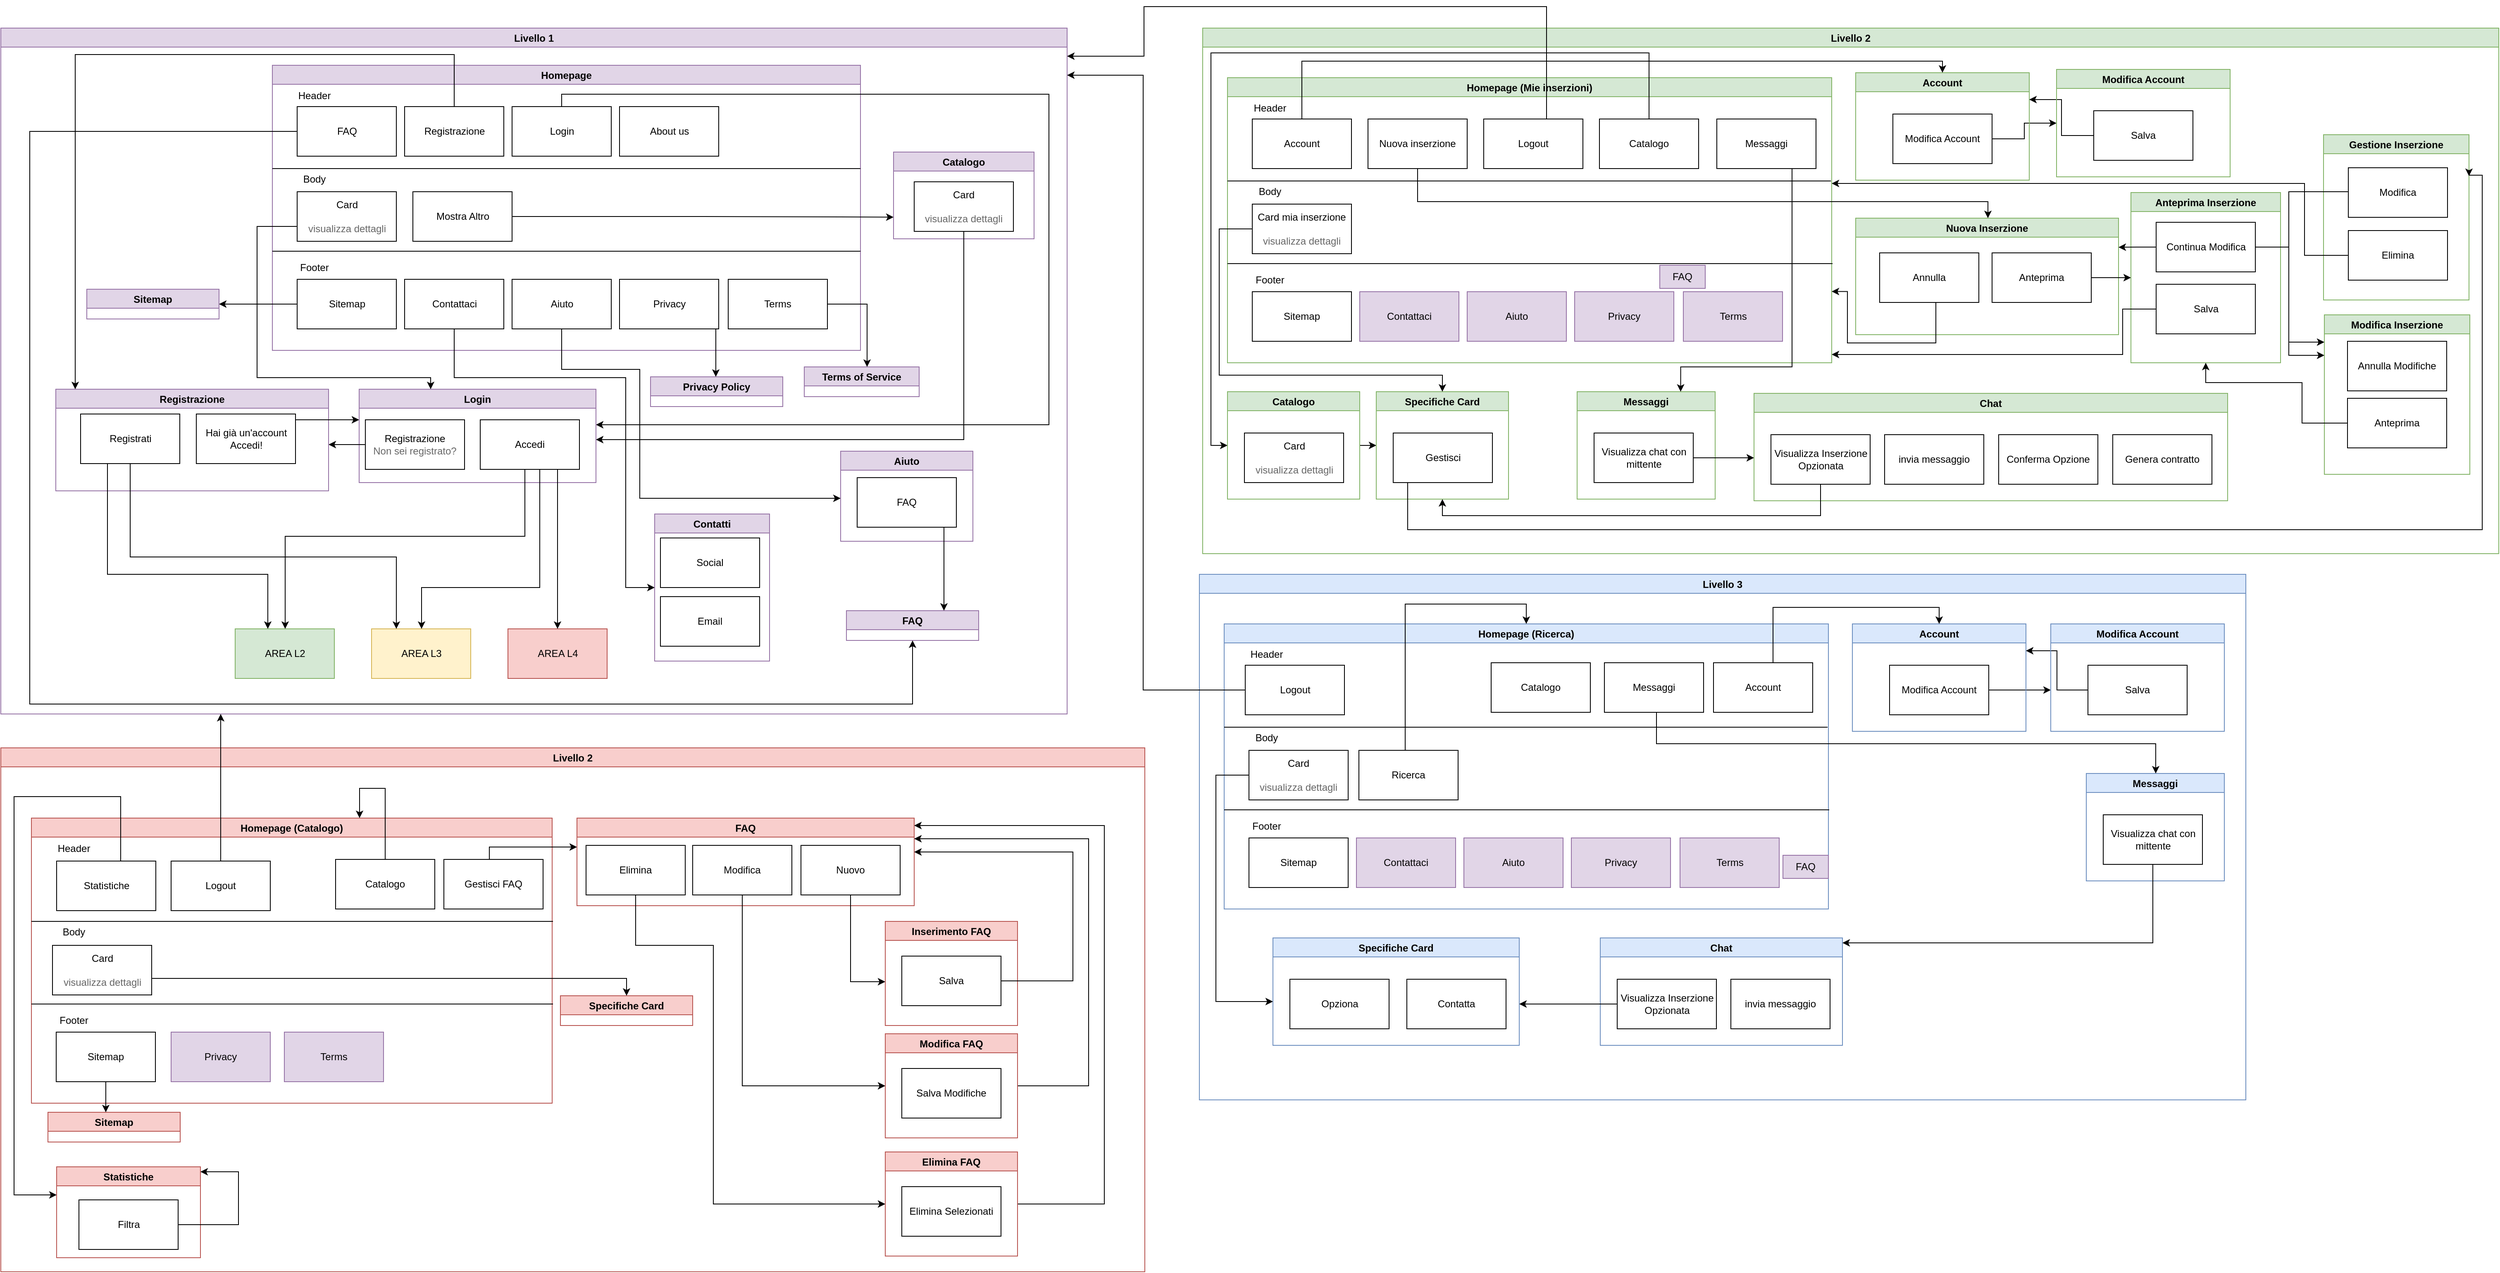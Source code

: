 <mxfile version="16.5.1" type="device"><diagram id="QTt0ppWMKn_EhCm01bqT" name="public"><mxGraphModel dx="4776" dy="5451" grid="0" gridSize="10" guides="1" tooltips="1" connect="1" arrows="1" fold="1" page="1" pageScale="1" pageWidth="3300" pageHeight="4681" math="0" shadow="0"><root><mxCell id="0"/><mxCell id="1" parent="0"/><mxCell id="U02Xz1Abs9eOyR18KZrV-20" value="Livello 1" style="swimlane;fillColor=#e1d5e7;strokeColor=#9673a6;" parent="1" vertex="1"><mxGeometry x="-3250" y="-4640" width="1290" height="830" as="geometry"/></mxCell><mxCell id="ozflXQwI37QqKo7M7i5Z-2" value="Homepage" style="swimlane;fillColor=#e1d5e7;strokeColor=#9673a6;" parent="U02Xz1Abs9eOyR18KZrV-20" vertex="1"><mxGeometry x="328.5" y="45" width="711.5" height="345" as="geometry"><mxRectangle x="550" y="630" width="130" height="23" as="alternateBounds"/></mxGeometry></mxCell><mxCell id="ozflXQwI37QqKo7M7i5Z-1" value="FAQ" style="rounded=0;whiteSpace=wrap;html=1;" parent="ozflXQwI37QqKo7M7i5Z-2" vertex="1"><mxGeometry x="30" y="50" width="120" height="60" as="geometry"/></mxCell><mxCell id="ozflXQwI37QqKo7M7i5Z-3" value="Registrazione" style="rounded=0;whiteSpace=wrap;html=1;" parent="ozflXQwI37QqKo7M7i5Z-2" vertex="1"><mxGeometry x="160" y="50" width="120" height="60" as="geometry"/></mxCell><mxCell id="ozflXQwI37QqKo7M7i5Z-4" value="Login" style="rounded=0;whiteSpace=wrap;html=1;" parent="ozflXQwI37QqKo7M7i5Z-2" vertex="1"><mxGeometry x="290" y="50" width="120" height="60" as="geometry"/></mxCell><mxCell id="ozflXQwI37QqKo7M7i5Z-5" value="About us" style="rounded=0;whiteSpace=wrap;html=1;" parent="ozflXQwI37QqKo7M7i5Z-2" vertex="1"><mxGeometry x="420" y="50" width="120" height="60" as="geometry"/></mxCell><mxCell id="ozflXQwI37QqKo7M7i5Z-6" value="Card&lt;br&gt;&lt;br&gt;&lt;font color=&quot;#666666&quot;&gt;visualizza dettagli&lt;/font&gt;" style="rounded=0;whiteSpace=wrap;html=1;" parent="ozflXQwI37QqKo7M7i5Z-2" vertex="1"><mxGeometry x="30" y="153" width="120" height="60" as="geometry"/></mxCell><mxCell id="ozflXQwI37QqKo7M7i5Z-8" value="" style="endArrow=none;html=1;rounded=0;fontColor=#666666;" parent="ozflXQwI37QqKo7M7i5Z-2" edge="1"><mxGeometry width="50" height="50" relative="1" as="geometry"><mxPoint y="125" as="sourcePoint"/><mxPoint x="711.5" y="125" as="targetPoint"/></mxGeometry></mxCell><mxCell id="U02Xz1Abs9eOyR18KZrV-47" value="Header" style="text;html=1;align=center;verticalAlign=middle;resizable=0;points=[];autosize=1;strokeColor=none;fillColor=none;" parent="ozflXQwI37QqKo7M7i5Z-2" vertex="1"><mxGeometry x="20.5" y="27" width="60" height="20" as="geometry"/></mxCell><mxCell id="U02Xz1Abs9eOyR18KZrV-48" value="Body" style="text;html=1;align=center;verticalAlign=middle;resizable=0;points=[];autosize=1;strokeColor=none;fillColor=none;" parent="ozflXQwI37QqKo7M7i5Z-2" vertex="1"><mxGeometry x="30.5" y="128" width="40" height="20" as="geometry"/></mxCell><mxCell id="U02Xz1Abs9eOyR18KZrV-49" value="" style="endArrow=none;html=1;rounded=0;fontColor=#666666;" parent="ozflXQwI37QqKo7M7i5Z-2" edge="1"><mxGeometry width="50" height="50" relative="1" as="geometry"><mxPoint y="225" as="sourcePoint"/><mxPoint x="711.5" y="225" as="targetPoint"/></mxGeometry></mxCell><mxCell id="U02Xz1Abs9eOyR18KZrV-50" value="Footer" style="text;html=1;align=center;verticalAlign=middle;resizable=0;points=[];autosize=1;strokeColor=none;fillColor=none;" parent="ozflXQwI37QqKo7M7i5Z-2" vertex="1"><mxGeometry x="25.5" y="235" width="50" height="20" as="geometry"/></mxCell><mxCell id="U02Xz1Abs9eOyR18KZrV-51" value="Sitemap" style="rounded=0;whiteSpace=wrap;html=1;" parent="ozflXQwI37QqKo7M7i5Z-2" vertex="1"><mxGeometry x="30" y="259" width="120" height="60" as="geometry"/></mxCell><mxCell id="U02Xz1Abs9eOyR18KZrV-52" value="Contattaci" style="rounded=0;whiteSpace=wrap;html=1;" parent="ozflXQwI37QqKo7M7i5Z-2" vertex="1"><mxGeometry x="160" y="259" width="120" height="60" as="geometry"/></mxCell><mxCell id="U02Xz1Abs9eOyR18KZrV-55" value="Aiuto" style="rounded=0;whiteSpace=wrap;html=1;" parent="ozflXQwI37QqKo7M7i5Z-2" vertex="1"><mxGeometry x="290" y="259" width="120" height="60" as="geometry"/></mxCell><mxCell id="U02Xz1Abs9eOyR18KZrV-67" value="Mostra Altro" style="rounded=0;whiteSpace=wrap;html=1;" parent="ozflXQwI37QqKo7M7i5Z-2" vertex="1"><mxGeometry x="170" y="153" width="120" height="60" as="geometry"/></mxCell><mxCell id="U02Xz1Abs9eOyR18KZrV-109" value="Privacy" style="rounded=0;whiteSpace=wrap;html=1;" parent="ozflXQwI37QqKo7M7i5Z-2" vertex="1"><mxGeometry x="420" y="259" width="120" height="60" as="geometry"/></mxCell><mxCell id="U02Xz1Abs9eOyR18KZrV-110" value="Terms" style="rounded=0;whiteSpace=wrap;html=1;" parent="ozflXQwI37QqKo7M7i5Z-2" vertex="1"><mxGeometry x="551.5" y="259" width="120" height="60" as="geometry"/></mxCell><mxCell id="ozflXQwI37QqKo7M7i5Z-9" style="edgeStyle=orthogonalEdgeStyle;rounded=0;orthogonalLoop=1;jettySize=auto;html=1;fontColor=#666666;" parent="U02Xz1Abs9eOyR18KZrV-20" source="ozflXQwI37QqKo7M7i5Z-4" target="ozflXQwI37QqKo7M7i5Z-18" edge="1"><mxGeometry relative="1" as="geometry"><mxPoint x="648.5" y="595" as="targetPoint"/><Array as="points"><mxPoint x="679" y="80"/><mxPoint x="1268" y="80"/><mxPoint x="1268" y="480"/></Array></mxGeometry></mxCell><mxCell id="ozflXQwI37QqKo7M7i5Z-18" value="Login" style="swimlane;fillColor=#e1d5e7;strokeColor=#9673a6;" parent="U02Xz1Abs9eOyR18KZrV-20" vertex="1"><mxGeometry x="433.5" y="437" width="286.5" height="113" as="geometry"/></mxCell><mxCell id="ozflXQwI37QqKo7M7i5Z-20" value="&lt;font color=&quot;#000000&quot;&gt;Accedi&lt;/font&gt;" style="rounded=0;whiteSpace=wrap;html=1;fontColor=#666666;" parent="ozflXQwI37QqKo7M7i5Z-18" vertex="1"><mxGeometry x="146.5" y="37" width="120" height="60" as="geometry"/></mxCell><mxCell id="ozflXQwI37QqKo7M7i5Z-22" value="&lt;font color=&quot;#000000&quot;&gt;Registrazione&lt;/font&gt;&lt;br&gt;Non sei registrato?" style="rounded=0;whiteSpace=wrap;html=1;fontColor=#666666;" parent="ozflXQwI37QqKo7M7i5Z-18" vertex="1"><mxGeometry x="7.5" y="37" width="120" height="60" as="geometry"/></mxCell><mxCell id="ozflXQwI37QqKo7M7i5Z-19" style="edgeStyle=orthogonalEdgeStyle;rounded=0;orthogonalLoop=1;jettySize=auto;html=1;fontColor=#666666;endArrow=classic;endFill=1;" parent="U02Xz1Abs9eOyR18KZrV-20" source="ozflXQwI37QqKo7M7i5Z-6" target="ozflXQwI37QqKo7M7i5Z-18" edge="1"><mxGeometry relative="1" as="geometry"><mxPoint x="678.5" y="335" as="targetPoint"/><Array as="points"><mxPoint x="310" y="240"/><mxPoint x="310" y="423"/><mxPoint x="520" y="423"/></Array></mxGeometry></mxCell><mxCell id="ozflXQwI37QqKo7M7i5Z-23" style="edgeStyle=orthogonalEdgeStyle;rounded=0;orthogonalLoop=1;jettySize=auto;html=1;fontColor=#666666;endArrow=classic;endFill=1;" parent="U02Xz1Abs9eOyR18KZrV-20" source="ozflXQwI37QqKo7M7i5Z-22" target="ozflXQwI37QqKo7M7i5Z-24" edge="1"><mxGeometry relative="1" as="geometry"><mxPoint x="1009.879" y="475" as="targetPoint"/><Array as="points"><mxPoint x="447" y="511"/><mxPoint x="447" y="511"/></Array></mxGeometry></mxCell><mxCell id="ozflXQwI37QqKo7M7i5Z-24" value="Registrazione" style="swimlane;fillColor=#e1d5e7;strokeColor=#9673a6;" parent="U02Xz1Abs9eOyR18KZrV-20" vertex="1"><mxGeometry x="66.5" y="437" width="330" height="123" as="geometry"/></mxCell><mxCell id="ozflXQwI37QqKo7M7i5Z-25" value="&lt;font color=&quot;#000000&quot;&gt;Registrati&lt;/font&gt;" style="rounded=0;whiteSpace=wrap;html=1;fontColor=#666666;" parent="ozflXQwI37QqKo7M7i5Z-24" vertex="1"><mxGeometry x="30" y="30" width="120" height="60" as="geometry"/></mxCell><mxCell id="ozflXQwI37QqKo7M7i5Z-26" value="&lt;font color=&quot;#000000&quot;&gt;Hai già un'account&lt;br&gt;Accedi!&lt;br&gt;&lt;/font&gt;" style="rounded=0;whiteSpace=wrap;html=1;fontColor=#666666;" parent="ozflXQwI37QqKo7M7i5Z-24" vertex="1"><mxGeometry x="170" y="30" width="120" height="60" as="geometry"/></mxCell><mxCell id="ozflXQwI37QqKo7M7i5Z-27" style="edgeStyle=orthogonalEdgeStyle;rounded=0;orthogonalLoop=1;jettySize=auto;html=1;fontColor=#666666;endArrow=classic;endFill=1;" parent="U02Xz1Abs9eOyR18KZrV-20" source="ozflXQwI37QqKo7M7i5Z-26" target="ozflXQwI37QqKo7M7i5Z-18" edge="1"><mxGeometry relative="1" as="geometry"><Array as="points"><mxPoint x="408" y="474"/><mxPoint x="408" y="474"/></Array></mxGeometry></mxCell><mxCell id="U02Xz1Abs9eOyR18KZrV-10" value="AREA L2" style="rounded=0;whiteSpace=wrap;html=1;fillColor=#d5e8d4;strokeColor=#82b366;" parent="U02Xz1Abs9eOyR18KZrV-20" vertex="1"><mxGeometry x="283.5" y="727" width="120" height="60" as="geometry"/></mxCell><mxCell id="U02Xz1Abs9eOyR18KZrV-11" value="&lt;span&gt;AREA L3&lt;/span&gt;" style="rounded=0;whiteSpace=wrap;html=1;fillColor=#fff2cc;strokeColor=#d6b656;" parent="U02Xz1Abs9eOyR18KZrV-20" vertex="1"><mxGeometry x="448.5" y="727" width="120" height="60" as="geometry"/></mxCell><mxCell id="U02Xz1Abs9eOyR18KZrV-13" value="&lt;span&gt;AREA L4&lt;/span&gt;" style="rounded=0;whiteSpace=wrap;html=1;fillColor=#f8cecc;strokeColor=#b85450;" parent="U02Xz1Abs9eOyR18KZrV-20" vertex="1"><mxGeometry x="613.5" y="727" width="120" height="60" as="geometry"/></mxCell><mxCell id="U02Xz1Abs9eOyR18KZrV-14" style="edgeStyle=orthogonalEdgeStyle;rounded=0;orthogonalLoop=1;jettySize=auto;html=1;" parent="U02Xz1Abs9eOyR18KZrV-20" source="ozflXQwI37QqKo7M7i5Z-25" target="U02Xz1Abs9eOyR18KZrV-10" edge="1"><mxGeometry relative="1" as="geometry"><Array as="points"><mxPoint x="129" y="661"/><mxPoint x="323" y="661"/></Array></mxGeometry></mxCell><mxCell id="U02Xz1Abs9eOyR18KZrV-15" style="edgeStyle=orthogonalEdgeStyle;rounded=0;orthogonalLoop=1;jettySize=auto;html=1;entryX=0.25;entryY=0;entryDx=0;entryDy=0;" parent="U02Xz1Abs9eOyR18KZrV-20" source="ozflXQwI37QqKo7M7i5Z-25" target="U02Xz1Abs9eOyR18KZrV-11" edge="1"><mxGeometry relative="1" as="geometry"><Array as="points"><mxPoint x="157" y="640"/><mxPoint x="479" y="640"/></Array></mxGeometry></mxCell><mxCell id="U02Xz1Abs9eOyR18KZrV-17" style="edgeStyle=orthogonalEdgeStyle;rounded=0;orthogonalLoop=1;jettySize=auto;html=1;" parent="U02Xz1Abs9eOyR18KZrV-20" source="ozflXQwI37QqKo7M7i5Z-20" target="U02Xz1Abs9eOyR18KZrV-11" edge="1"><mxGeometry relative="1" as="geometry"><Array as="points"><mxPoint x="652" y="677"/><mxPoint x="509" y="677"/></Array></mxGeometry></mxCell><mxCell id="U02Xz1Abs9eOyR18KZrV-18" style="edgeStyle=orthogonalEdgeStyle;rounded=0;orthogonalLoop=1;jettySize=auto;html=1;" parent="U02Xz1Abs9eOyR18KZrV-20" source="ozflXQwI37QqKo7M7i5Z-20" target="U02Xz1Abs9eOyR18KZrV-10" edge="1"><mxGeometry relative="1" as="geometry"><Array as="points"><mxPoint x="634" y="615"/><mxPoint x="344" y="615"/></Array></mxGeometry></mxCell><mxCell id="U02Xz1Abs9eOyR18KZrV-19" style="edgeStyle=orthogonalEdgeStyle;rounded=0;orthogonalLoop=1;jettySize=auto;html=1;entryX=0.5;entryY=0;entryDx=0;entryDy=0;" parent="U02Xz1Abs9eOyR18KZrV-20" source="ozflXQwI37QqKo7M7i5Z-20" target="U02Xz1Abs9eOyR18KZrV-13" edge="1"><mxGeometry relative="1" as="geometry"><Array as="points"><mxPoint x="674" y="615"/></Array></mxGeometry></mxCell><mxCell id="U02Xz1Abs9eOyR18KZrV-68" value="Catalogo" style="swimlane;fillColor=#e1d5e7;strokeColor=#9673a6;" parent="U02Xz1Abs9eOyR18KZrV-20" vertex="1"><mxGeometry x="1080" y="150" width="170" height="105" as="geometry"/></mxCell><mxCell id="U02Xz1Abs9eOyR18KZrV-74" value="Card&lt;br&gt;&lt;br&gt;&lt;font color=&quot;#666666&quot;&gt;visualizza dettagli&lt;/font&gt;" style="rounded=0;whiteSpace=wrap;html=1;" parent="U02Xz1Abs9eOyR18KZrV-68" vertex="1"><mxGeometry x="25" y="36" width="120" height="60" as="geometry"/></mxCell><mxCell id="U02Xz1Abs9eOyR18KZrV-73" style="edgeStyle=orthogonalEdgeStyle;rounded=0;orthogonalLoop=1;jettySize=auto;html=1;entryX=0;entryY=0.75;entryDx=0;entryDy=0;" parent="U02Xz1Abs9eOyR18KZrV-20" source="U02Xz1Abs9eOyR18KZrV-67" target="U02Xz1Abs9eOyR18KZrV-68" edge="1"><mxGeometry relative="1" as="geometry"/></mxCell><mxCell id="U02Xz1Abs9eOyR18KZrV-75" style="edgeStyle=orthogonalEdgeStyle;rounded=0;orthogonalLoop=1;jettySize=auto;html=1;" parent="U02Xz1Abs9eOyR18KZrV-20" source="U02Xz1Abs9eOyR18KZrV-74" target="ozflXQwI37QqKo7M7i5Z-18" edge="1"><mxGeometry relative="1" as="geometry"><Array as="points"><mxPoint x="1165" y="498"/></Array></mxGeometry></mxCell><mxCell id="zLsGOjBShb4O6XJFwgvp-148" value="Privacy Policy" style="swimlane;fillColor=#e1d5e7;strokeColor=#9673a6;" parent="U02Xz1Abs9eOyR18KZrV-20" vertex="1"><mxGeometry x="786" y="422" width="160" height="36" as="geometry"><mxRectangle x="550" y="630" width="130" height="23" as="alternateBounds"/></mxGeometry></mxCell><mxCell id="zLsGOjBShb4O6XJFwgvp-150" value="Terms of Service" style="swimlane;fillColor=#e1d5e7;strokeColor=#9673a6;" parent="U02Xz1Abs9eOyR18KZrV-20" vertex="1"><mxGeometry x="972" y="410" width="139" height="36" as="geometry"><mxRectangle x="550" y="630" width="130" height="23" as="alternateBounds"/></mxGeometry></mxCell><mxCell id="zLsGOjBShb4O6XJFwgvp-151" style="edgeStyle=orthogonalEdgeStyle;rounded=0;orthogonalLoop=1;jettySize=auto;html=1;" parent="U02Xz1Abs9eOyR18KZrV-20" source="U02Xz1Abs9eOyR18KZrV-109" target="zLsGOjBShb4O6XJFwgvp-148" edge="1"><mxGeometry relative="1" as="geometry"><Array as="points"><mxPoint x="865" y="373"/><mxPoint x="865" y="373"/></Array></mxGeometry></mxCell><mxCell id="zLsGOjBShb4O6XJFwgvp-152" style="edgeStyle=orthogonalEdgeStyle;rounded=0;orthogonalLoop=1;jettySize=auto;html=1;" parent="U02Xz1Abs9eOyR18KZrV-20" source="U02Xz1Abs9eOyR18KZrV-110" target="zLsGOjBShb4O6XJFwgvp-150" edge="1"><mxGeometry relative="1" as="geometry"><Array as="points"><mxPoint x="1048" y="334"/></Array></mxGeometry></mxCell><mxCell id="zLsGOjBShb4O6XJFwgvp-153" value="Aiuto" style="swimlane;fillColor=#e1d5e7;strokeColor=#9673a6;" parent="U02Xz1Abs9eOyR18KZrV-20" vertex="1"><mxGeometry x="1016" y="512" width="160" height="109" as="geometry"><mxRectangle x="550" y="630" width="130" height="23" as="alternateBounds"/></mxGeometry></mxCell><mxCell id="zLsGOjBShb4O6XJFwgvp-154" value="FAQ" style="rounded=0;whiteSpace=wrap;html=1;" parent="zLsGOjBShb4O6XJFwgvp-153" vertex="1"><mxGeometry x="20" y="32" width="120" height="60" as="geometry"/></mxCell><mxCell id="zLsGOjBShb4O6XJFwgvp-155" style="edgeStyle=orthogonalEdgeStyle;rounded=0;orthogonalLoop=1;jettySize=auto;html=1;" parent="U02Xz1Abs9eOyR18KZrV-20" source="U02Xz1Abs9eOyR18KZrV-55" target="zLsGOjBShb4O6XJFwgvp-153" edge="1"><mxGeometry relative="1" as="geometry"><Array as="points"><mxPoint x="679" y="413"/><mxPoint x="773" y="413"/><mxPoint x="773" y="569"/></Array></mxGeometry></mxCell><mxCell id="zLsGOjBShb4O6XJFwgvp-156" value="FAQ" style="swimlane;fillColor=#e1d5e7;strokeColor=#9673a6;" parent="U02Xz1Abs9eOyR18KZrV-20" vertex="1"><mxGeometry x="1023" y="705" width="160" height="36" as="geometry"><mxRectangle x="550" y="630" width="130" height="23" as="alternateBounds"/></mxGeometry></mxCell><mxCell id="zLsGOjBShb4O6XJFwgvp-157" style="edgeStyle=orthogonalEdgeStyle;rounded=0;orthogonalLoop=1;jettySize=auto;html=1;" parent="U02Xz1Abs9eOyR18KZrV-20" source="zLsGOjBShb4O6XJFwgvp-154" target="zLsGOjBShb4O6XJFwgvp-156" edge="1"><mxGeometry relative="1" as="geometry"><Array as="points"><mxPoint x="1141" y="636"/><mxPoint x="1141" y="636"/></Array></mxGeometry></mxCell><mxCell id="zLsGOjBShb4O6XJFwgvp-158" style="edgeStyle=orthogonalEdgeStyle;rounded=0;orthogonalLoop=1;jettySize=auto;html=1;" parent="U02Xz1Abs9eOyR18KZrV-20" source="ozflXQwI37QqKo7M7i5Z-1" target="zLsGOjBShb4O6XJFwgvp-156" edge="1"><mxGeometry relative="1" as="geometry"><Array as="points"><mxPoint x="35" y="125"/><mxPoint x="35" y="818"/><mxPoint x="1103" y="818"/></Array></mxGeometry></mxCell><mxCell id="zLsGOjBShb4O6XJFwgvp-159" value="Contatti" style="swimlane;fillColor=#e1d5e7;strokeColor=#9673a6;startSize=23;" parent="U02Xz1Abs9eOyR18KZrV-20" vertex="1"><mxGeometry x="791" y="588" width="139" height="178" as="geometry"><mxRectangle x="550" y="630" width="130" height="23" as="alternateBounds"/></mxGeometry></mxCell><mxCell id="zLsGOjBShb4O6XJFwgvp-161" value="Social" style="rounded=0;whiteSpace=wrap;html=1;" parent="zLsGOjBShb4O6XJFwgvp-159" vertex="1"><mxGeometry x="7" y="29" width="120" height="60" as="geometry"/></mxCell><mxCell id="zLsGOjBShb4O6XJFwgvp-162" value="Email" style="rounded=0;whiteSpace=wrap;html=1;" parent="zLsGOjBShb4O6XJFwgvp-159" vertex="1"><mxGeometry x="7" y="100" width="120" height="60" as="geometry"/></mxCell><mxCell id="zLsGOjBShb4O6XJFwgvp-160" style="edgeStyle=orthogonalEdgeStyle;rounded=0;orthogonalLoop=1;jettySize=auto;html=1;" parent="U02Xz1Abs9eOyR18KZrV-20" source="U02Xz1Abs9eOyR18KZrV-52" target="zLsGOjBShb4O6XJFwgvp-159" edge="1"><mxGeometry relative="1" as="geometry"><Array as="points"><mxPoint x="549" y="423"/><mxPoint x="756" y="423"/></Array></mxGeometry></mxCell><mxCell id="zLsGOjBShb4O6XJFwgvp-163" value="Sitemap" style="swimlane;fillColor=#e1d5e7;strokeColor=#9673a6;" parent="U02Xz1Abs9eOyR18KZrV-20" vertex="1"><mxGeometry x="104" y="316" width="160" height="36" as="geometry"><mxRectangle x="550" y="630" width="130" height="23" as="alternateBounds"/></mxGeometry></mxCell><mxCell id="zLsGOjBShb4O6XJFwgvp-164" style="edgeStyle=orthogonalEdgeStyle;rounded=0;orthogonalLoop=1;jettySize=auto;html=1;" parent="U02Xz1Abs9eOyR18KZrV-20" source="U02Xz1Abs9eOyR18KZrV-51" target="zLsGOjBShb4O6XJFwgvp-163" edge="1"><mxGeometry relative="1" as="geometry"/></mxCell><mxCell id="zLsGOjBShb4O6XJFwgvp-165" style="edgeStyle=orthogonalEdgeStyle;rounded=0;orthogonalLoop=1;jettySize=auto;html=1;" parent="U02Xz1Abs9eOyR18KZrV-20" source="ozflXQwI37QqKo7M7i5Z-3" target="ozflXQwI37QqKo7M7i5Z-24" edge="1"><mxGeometry relative="1" as="geometry"><Array as="points"><mxPoint x="549" y="32"/><mxPoint x="90" y="32"/></Array></mxGeometry></mxCell><mxCell id="U02Xz1Abs9eOyR18KZrV-21" value="Livello 2" style="swimlane;fillColor=#d5e8d4;strokeColor=#82b366;" parent="1" vertex="1"><mxGeometry x="-1796" y="-4640" width="1568" height="636" as="geometry"/></mxCell><mxCell id="U02Xz1Abs9eOyR18KZrV-77" value="Homepage (Mie inserzioni)" style="swimlane;fillColor=#d5e8d4;strokeColor=#82b366;" parent="U02Xz1Abs9eOyR18KZrV-21" vertex="1"><mxGeometry x="30" y="60" width="731" height="345" as="geometry"><mxRectangle x="550" y="630" width="130" height="23" as="alternateBounds"/></mxGeometry></mxCell><mxCell id="U02Xz1Abs9eOyR18KZrV-82" value="Card mia inserzione&lt;br&gt;&lt;br&gt;&lt;font color=&quot;#666666&quot;&gt;visualizza dettagli&lt;/font&gt;" style="rounded=0;whiteSpace=wrap;html=1;" parent="U02Xz1Abs9eOyR18KZrV-77" vertex="1"><mxGeometry x="30" y="153" width="120" height="60" as="geometry"/></mxCell><mxCell id="U02Xz1Abs9eOyR18KZrV-83" value="" style="endArrow=none;html=1;rounded=0;fontColor=#666666;" parent="U02Xz1Abs9eOyR18KZrV-77" edge="1"><mxGeometry width="50" height="50" relative="1" as="geometry"><mxPoint y="125" as="sourcePoint"/><mxPoint x="730" y="125" as="targetPoint"/></mxGeometry></mxCell><mxCell id="U02Xz1Abs9eOyR18KZrV-84" value="Header" style="text;html=1;align=center;verticalAlign=middle;resizable=0;points=[];autosize=1;strokeColor=none;fillColor=none;" parent="U02Xz1Abs9eOyR18KZrV-77" vertex="1"><mxGeometry x="20.5" y="27" width="60" height="20" as="geometry"/></mxCell><mxCell id="U02Xz1Abs9eOyR18KZrV-85" value="Body" style="text;html=1;align=center;verticalAlign=middle;resizable=0;points=[];autosize=1;strokeColor=none;fillColor=none;" parent="U02Xz1Abs9eOyR18KZrV-77" vertex="1"><mxGeometry x="30.5" y="128" width="40" height="20" as="geometry"/></mxCell><mxCell id="U02Xz1Abs9eOyR18KZrV-86" value="" style="endArrow=none;html=1;rounded=0;fontColor=#666666;" parent="U02Xz1Abs9eOyR18KZrV-77" edge="1"><mxGeometry width="50" height="50" relative="1" as="geometry"><mxPoint y="225" as="sourcePoint"/><mxPoint x="732" y="225" as="targetPoint"/></mxGeometry></mxCell><mxCell id="U02Xz1Abs9eOyR18KZrV-87" value="Footer" style="text;html=1;align=center;verticalAlign=middle;resizable=0;points=[];autosize=1;strokeColor=none;fillColor=none;" parent="U02Xz1Abs9eOyR18KZrV-77" vertex="1"><mxGeometry x="25.5" y="235" width="50" height="20" as="geometry"/></mxCell><mxCell id="U02Xz1Abs9eOyR18KZrV-88" value="Sitemap" style="rounded=0;whiteSpace=wrap;html=1;" parent="U02Xz1Abs9eOyR18KZrV-77" vertex="1"><mxGeometry x="30" y="259" width="120" height="60" as="geometry"/></mxCell><mxCell id="U02Xz1Abs9eOyR18KZrV-89" value="Contattaci" style="rounded=0;whiteSpace=wrap;html=1;fillColor=#e1d5e7;strokeColor=#9673a6;" parent="U02Xz1Abs9eOyR18KZrV-77" vertex="1"><mxGeometry x="160" y="259" width="120" height="60" as="geometry"/></mxCell><mxCell id="U02Xz1Abs9eOyR18KZrV-90" value="Aiuto" style="rounded=0;whiteSpace=wrap;html=1;fillColor=#e1d5e7;strokeColor=#9673a6;" parent="U02Xz1Abs9eOyR18KZrV-77" vertex="1"><mxGeometry x="290" y="259" width="120" height="60" as="geometry"/></mxCell><mxCell id="U02Xz1Abs9eOyR18KZrV-92" value="Account" style="rounded=0;whiteSpace=wrap;html=1;" parent="U02Xz1Abs9eOyR18KZrV-77" vertex="1"><mxGeometry x="30" y="50" width="120" height="60" as="geometry"/></mxCell><mxCell id="U02Xz1Abs9eOyR18KZrV-93" value="Nuova inserzione" style="rounded=0;whiteSpace=wrap;html=1;" parent="U02Xz1Abs9eOyR18KZrV-77" vertex="1"><mxGeometry x="170" y="50" width="120" height="60" as="geometry"/></mxCell><mxCell id="U02Xz1Abs9eOyR18KZrV-94" value="Logout" style="rounded=0;whiteSpace=wrap;html=1;" parent="U02Xz1Abs9eOyR18KZrV-77" vertex="1"><mxGeometry x="310" y="50" width="120" height="60" as="geometry"/></mxCell><mxCell id="U02Xz1Abs9eOyR18KZrV-108" value="Catalogo" style="rounded=0;whiteSpace=wrap;html=1;" parent="U02Xz1Abs9eOyR18KZrV-77" vertex="1"><mxGeometry x="450" y="50" width="120" height="60" as="geometry"/></mxCell><mxCell id="U02Xz1Abs9eOyR18KZrV-112" value="Privacy" style="rounded=0;whiteSpace=wrap;html=1;fillColor=#e1d5e7;strokeColor=#9673a6;" parent="U02Xz1Abs9eOyR18KZrV-77" vertex="1"><mxGeometry x="420" y="259" width="120" height="60" as="geometry"/></mxCell><mxCell id="U02Xz1Abs9eOyR18KZrV-113" value="Terms" style="rounded=0;whiteSpace=wrap;html=1;fillColor=#e1d5e7;strokeColor=#9673a6;" parent="U02Xz1Abs9eOyR18KZrV-77" vertex="1"><mxGeometry x="551.5" y="259" width="120" height="60" as="geometry"/></mxCell><mxCell id="U02Xz1Abs9eOyR18KZrV-161" value="Messaggi" style="rounded=0;whiteSpace=wrap;html=1;" parent="U02Xz1Abs9eOyR18KZrV-77" vertex="1"><mxGeometry x="592" y="50" width="120" height="60" as="geometry"/></mxCell><mxCell id="zLsGOjBShb4O6XJFwgvp-114" value="FAQ" style="rounded=0;whiteSpace=wrap;html=1;fillColor=#e1d5e7;strokeColor=#9673a6;" parent="U02Xz1Abs9eOyR18KZrV-77" vertex="1"><mxGeometry x="523" y="227" width="55" height="28" as="geometry"/></mxCell><mxCell id="U02Xz1Abs9eOyR18KZrV-134" style="edgeStyle=orthogonalEdgeStyle;rounded=0;orthogonalLoop=1;jettySize=auto;html=1;entryX=0;entryY=0.5;entryDx=0;entryDy=0;" parent="U02Xz1Abs9eOyR18KZrV-21" source="U02Xz1Abs9eOyR18KZrV-115" target="U02Xz1Abs9eOyR18KZrV-132" edge="1"><mxGeometry relative="1" as="geometry"/></mxCell><mxCell id="U02Xz1Abs9eOyR18KZrV-114" value="Account" style="swimlane;fillColor=#d5e8d4;strokeColor=#82b366;" parent="U02Xz1Abs9eOyR18KZrV-21" vertex="1"><mxGeometry x="790" y="54" width="210" height="130" as="geometry"><mxRectangle x="550" y="630" width="130" height="23" as="alternateBounds"/></mxGeometry></mxCell><mxCell id="U02Xz1Abs9eOyR18KZrV-115" value="Modifica Account" style="rounded=0;whiteSpace=wrap;html=1;" parent="U02Xz1Abs9eOyR18KZrV-114" vertex="1"><mxGeometry x="45" y="50" width="120" height="60" as="geometry"/></mxCell><mxCell id="U02Xz1Abs9eOyR18KZrV-131" style="edgeStyle=orthogonalEdgeStyle;rounded=0;orthogonalLoop=1;jettySize=auto;html=1;entryX=0.5;entryY=0;entryDx=0;entryDy=0;" parent="U02Xz1Abs9eOyR18KZrV-21" source="U02Xz1Abs9eOyR18KZrV-92" target="U02Xz1Abs9eOyR18KZrV-114" edge="1"><mxGeometry relative="1" as="geometry"><mxPoint x="858" y="90" as="targetPoint"/><Array as="points"><mxPoint x="120" y="40"/><mxPoint x="895" y="40"/></Array></mxGeometry></mxCell><mxCell id="U02Xz1Abs9eOyR18KZrV-152" style="edgeStyle=orthogonalEdgeStyle;rounded=0;orthogonalLoop=1;jettySize=auto;html=1;entryX=1;entryY=0.25;entryDx=0;entryDy=0;" parent="U02Xz1Abs9eOyR18KZrV-21" source="U02Xz1Abs9eOyR18KZrV-133" target="U02Xz1Abs9eOyR18KZrV-114" edge="1"><mxGeometry relative="1" as="geometry"><mxPoint x="1020" y="85" as="sourcePoint"/></mxGeometry></mxCell><mxCell id="U02Xz1Abs9eOyR18KZrV-132" value="Modifica Account" style="swimlane;fillColor=#d5e8d4;strokeColor=#82b366;" parent="U02Xz1Abs9eOyR18KZrV-21" vertex="1"><mxGeometry x="1033" y="50" width="210" height="130" as="geometry"><mxRectangle x="550" y="630" width="130" height="23" as="alternateBounds"/></mxGeometry></mxCell><mxCell id="U02Xz1Abs9eOyR18KZrV-133" value="Salva" style="rounded=0;whiteSpace=wrap;html=1;" parent="U02Xz1Abs9eOyR18KZrV-132" vertex="1"><mxGeometry x="45" y="50" width="120" height="60" as="geometry"/></mxCell><mxCell id="U02Xz1Abs9eOyR18KZrV-135" value="Nuova Inserzione" style="swimlane;startSize=23;fillColor=#d5e8d4;strokeColor=#82b366;" parent="U02Xz1Abs9eOyR18KZrV-21" vertex="1"><mxGeometry x="790" y="230" width="318" height="141" as="geometry"><mxRectangle x="550" y="630" width="130" height="23" as="alternateBounds"/></mxGeometry></mxCell><mxCell id="U02Xz1Abs9eOyR18KZrV-136" value="Anteprima" style="rounded=0;whiteSpace=wrap;html=1;" parent="U02Xz1Abs9eOyR18KZrV-135" vertex="1"><mxGeometry x="165" y="42" width="120" height="60" as="geometry"/></mxCell><mxCell id="U02Xz1Abs9eOyR18KZrV-138" value="Annulla" style="rounded=0;whiteSpace=wrap;html=1;" parent="U02Xz1Abs9eOyR18KZrV-135" vertex="1"><mxGeometry x="29" y="42" width="120" height="60" as="geometry"/></mxCell><mxCell id="U02Xz1Abs9eOyR18KZrV-140" style="edgeStyle=orthogonalEdgeStyle;rounded=0;orthogonalLoop=1;jettySize=auto;html=1;" parent="U02Xz1Abs9eOyR18KZrV-21" source="U02Xz1Abs9eOyR18KZrV-93" target="U02Xz1Abs9eOyR18KZrV-135" edge="1"><mxGeometry relative="1" as="geometry"><Array as="points"><mxPoint x="260" y="210"/><mxPoint x="950" y="210"/></Array></mxGeometry></mxCell><mxCell id="U02Xz1Abs9eOyR18KZrV-150" style="edgeStyle=orthogonalEdgeStyle;rounded=0;orthogonalLoop=1;jettySize=auto;html=1;entryX=0;entryY=0.5;entryDx=0;entryDy=0;" parent="U02Xz1Abs9eOyR18KZrV-21" source="U02Xz1Abs9eOyR18KZrV-142" target="U02Xz1Abs9eOyR18KZrV-145" edge="1"><mxGeometry relative="1" as="geometry"/></mxCell><mxCell id="U02Xz1Abs9eOyR18KZrV-142" value="Catalogo" style="swimlane;fillColor=#d5e8d4;strokeColor=#82b366;" parent="U02Xz1Abs9eOyR18KZrV-21" vertex="1"><mxGeometry x="30" y="440" width="160" height="130" as="geometry"><mxRectangle x="550" y="630" width="130" height="23" as="alternateBounds"/></mxGeometry></mxCell><mxCell id="U02Xz1Abs9eOyR18KZrV-144" value="Card&lt;br&gt;&lt;br&gt;&lt;font color=&quot;#666666&quot;&gt;visualizza dettagli&lt;/font&gt;" style="rounded=0;whiteSpace=wrap;html=1;" parent="U02Xz1Abs9eOyR18KZrV-142" vertex="1"><mxGeometry x="20.5" y="50" width="120" height="60" as="geometry"/></mxCell><mxCell id="U02Xz1Abs9eOyR18KZrV-145" value="Specifiche Card" style="swimlane;fillColor=#d5e8d4;strokeColor=#82b366;" parent="U02Xz1Abs9eOyR18KZrV-21" vertex="1"><mxGeometry x="210" y="440" width="160" height="130" as="geometry"><mxRectangle x="550" y="630" width="130" height="23" as="alternateBounds"/></mxGeometry></mxCell><mxCell id="U02Xz1Abs9eOyR18KZrV-146" value="Gestisci" style="rounded=0;whiteSpace=wrap;html=1;" parent="U02Xz1Abs9eOyR18KZrV-145" vertex="1"><mxGeometry x="20.5" y="50" width="120" height="60" as="geometry"/></mxCell><mxCell id="U02Xz1Abs9eOyR18KZrV-149" style="edgeStyle=orthogonalEdgeStyle;rounded=0;orthogonalLoop=1;jettySize=auto;html=1;entryX=0;entryY=0.5;entryDx=0;entryDy=0;" parent="U02Xz1Abs9eOyR18KZrV-21" source="U02Xz1Abs9eOyR18KZrV-108" target="U02Xz1Abs9eOyR18KZrV-142" edge="1"><mxGeometry relative="1" as="geometry"><Array as="points"><mxPoint x="540" y="30"/><mxPoint x="10" y="30"/><mxPoint x="10" y="505"/></Array></mxGeometry></mxCell><mxCell id="U02Xz1Abs9eOyR18KZrV-151" style="edgeStyle=orthogonalEdgeStyle;rounded=0;orthogonalLoop=1;jettySize=auto;html=1;entryX=0.5;entryY=0;entryDx=0;entryDy=0;" parent="U02Xz1Abs9eOyR18KZrV-21" source="U02Xz1Abs9eOyR18KZrV-82" target="U02Xz1Abs9eOyR18KZrV-145" edge="1"><mxGeometry relative="1" as="geometry"><Array as="points"><mxPoint x="20" y="243"/><mxPoint x="20" y="420"/><mxPoint x="290" y="420"/></Array></mxGeometry></mxCell><mxCell id="U02Xz1Abs9eOyR18KZrV-158" style="edgeStyle=orthogonalEdgeStyle;rounded=0;orthogonalLoop=1;jettySize=auto;html=1;entryX=1;entryY=0.75;entryDx=0;entryDy=0;" parent="U02Xz1Abs9eOyR18KZrV-21" source="U02Xz1Abs9eOyR18KZrV-138" target="U02Xz1Abs9eOyR18KZrV-77" edge="1"><mxGeometry relative="1" as="geometry"><Array as="points"><mxPoint x="887" y="381"/><mxPoint x="780" y="381"/><mxPoint x="780" y="319"/></Array></mxGeometry></mxCell><mxCell id="U02Xz1Abs9eOyR18KZrV-162" value="Messaggi" style="swimlane;fillColor=#d5e8d4;strokeColor=#82b366;" parent="U02Xz1Abs9eOyR18KZrV-21" vertex="1"><mxGeometry x="453" y="440" width="167" height="130" as="geometry"><mxRectangle x="550" y="630" width="130" height="23" as="alternateBounds"/></mxGeometry></mxCell><mxCell id="U02Xz1Abs9eOyR18KZrV-163" value="Visualizza chat con&lt;br&gt;mittente" style="rounded=0;whiteSpace=wrap;html=1;" parent="U02Xz1Abs9eOyR18KZrV-162" vertex="1"><mxGeometry x="20.5" y="50" width="120" height="60" as="geometry"/></mxCell><mxCell id="U02Xz1Abs9eOyR18KZrV-166" style="edgeStyle=orthogonalEdgeStyle;rounded=0;orthogonalLoop=1;jettySize=auto;html=1;entryX=0.75;entryY=0;entryDx=0;entryDy=0;" parent="U02Xz1Abs9eOyR18KZrV-21" source="U02Xz1Abs9eOyR18KZrV-161" target="U02Xz1Abs9eOyR18KZrV-162" edge="1"><mxGeometry relative="1" as="geometry"><Array as="points"><mxPoint x="713" y="410"/><mxPoint x="578" y="410"/></Array></mxGeometry></mxCell><mxCell id="U02Xz1Abs9eOyR18KZrV-214" value="Chat" style="swimlane;fillColor=#d5e8d4;strokeColor=#82b366;" parent="U02Xz1Abs9eOyR18KZrV-21" vertex="1"><mxGeometry x="667" y="442" width="573" height="130" as="geometry"><mxRectangle x="550" y="630" width="130" height="23" as="alternateBounds"/></mxGeometry></mxCell><mxCell id="U02Xz1Abs9eOyR18KZrV-215" value="Visualizza Inserzione&lt;br&gt;Opzionata" style="rounded=0;whiteSpace=wrap;html=1;" parent="U02Xz1Abs9eOyR18KZrV-214" vertex="1"><mxGeometry x="20.5" y="50" width="120" height="60" as="geometry"/></mxCell><mxCell id="U02Xz1Abs9eOyR18KZrV-216" value="invia messaggio" style="rounded=0;whiteSpace=wrap;html=1;" parent="U02Xz1Abs9eOyR18KZrV-214" vertex="1"><mxGeometry x="158" y="50" width="120" height="60" as="geometry"/></mxCell><mxCell id="U02Xz1Abs9eOyR18KZrV-217" value="Conferma Opzione" style="rounded=0;whiteSpace=wrap;html=1;" parent="U02Xz1Abs9eOyR18KZrV-214" vertex="1"><mxGeometry x="296" y="50" width="120" height="60" as="geometry"/></mxCell><mxCell id="U02Xz1Abs9eOyR18KZrV-218" value="Genera contratto" style="rounded=0;whiteSpace=wrap;html=1;" parent="U02Xz1Abs9eOyR18KZrV-214" vertex="1"><mxGeometry x="434" y="50" width="120" height="60" as="geometry"/></mxCell><mxCell id="U02Xz1Abs9eOyR18KZrV-219" style="edgeStyle=orthogonalEdgeStyle;rounded=0;orthogonalLoop=1;jettySize=auto;html=1;" parent="U02Xz1Abs9eOyR18KZrV-21" source="U02Xz1Abs9eOyR18KZrV-163" target="U02Xz1Abs9eOyR18KZrV-214" edge="1"><mxGeometry relative="1" as="geometry"><Array as="points"><mxPoint x="641" y="520"/><mxPoint x="641" y="520"/></Array></mxGeometry></mxCell><mxCell id="U02Xz1Abs9eOyR18KZrV-220" style="edgeStyle=orthogonalEdgeStyle;rounded=0;orthogonalLoop=1;jettySize=auto;html=1;entryX=0.5;entryY=1;entryDx=0;entryDy=0;" parent="U02Xz1Abs9eOyR18KZrV-21" source="U02Xz1Abs9eOyR18KZrV-215" target="U02Xz1Abs9eOyR18KZrV-145" edge="1"><mxGeometry relative="1" as="geometry"><Array as="points"><mxPoint x="748" y="590"/><mxPoint x="290" y="590"/></Array></mxGeometry></mxCell><mxCell id="U02Xz1Abs9eOyR18KZrV-230" value="Modifica Inserzione" style="swimlane;startSize=23;fillColor=#d5e8d4;strokeColor=#82b366;" parent="U02Xz1Abs9eOyR18KZrV-21" vertex="1"><mxGeometry x="1357" y="347" width="176" height="193" as="geometry"><mxRectangle x="550" y="630" width="130" height="23" as="alternateBounds"/></mxGeometry></mxCell><mxCell id="U02Xz1Abs9eOyR18KZrV-231" value="Annulla Modifiche" style="rounded=0;whiteSpace=wrap;html=1;" parent="U02Xz1Abs9eOyR18KZrV-230" vertex="1"><mxGeometry x="28" y="32" width="120" height="60" as="geometry"/></mxCell><mxCell id="BrgPh9VhrsDXdExZkT9e-66" value="Anteprima" style="rounded=0;whiteSpace=wrap;html=1;" vertex="1" parent="U02Xz1Abs9eOyR18KZrV-230"><mxGeometry x="28" y="101" width="120" height="60" as="geometry"/></mxCell><mxCell id="U02Xz1Abs9eOyR18KZrV-224" value="Gestione Inserzione" style="swimlane;startSize=23;fillColor=#d5e8d4;strokeColor=#82b366;" parent="U02Xz1Abs9eOyR18KZrV-21" vertex="1"><mxGeometry x="1356" y="129" width="176" height="200" as="geometry"><mxRectangle x="550" y="630" width="130" height="23" as="alternateBounds"/></mxGeometry></mxCell><mxCell id="U02Xz1Abs9eOyR18KZrV-225" value="Modifica" style="rounded=0;whiteSpace=wrap;html=1;" parent="U02Xz1Abs9eOyR18KZrV-224" vertex="1"><mxGeometry x="30" y="40" width="120" height="60" as="geometry"/></mxCell><mxCell id="U02Xz1Abs9eOyR18KZrV-229" value="Elimina" style="rounded=0;whiteSpace=wrap;html=1;" parent="U02Xz1Abs9eOyR18KZrV-224" vertex="1"><mxGeometry x="30" y="116" width="120" height="60" as="geometry"/></mxCell><mxCell id="U02Xz1Abs9eOyR18KZrV-234" style="edgeStyle=orthogonalEdgeStyle;rounded=0;orthogonalLoop=1;jettySize=auto;html=1;" parent="U02Xz1Abs9eOyR18KZrV-21" source="U02Xz1Abs9eOyR18KZrV-225" target="U02Xz1Abs9eOyR18KZrV-230" edge="1"><mxGeometry relative="1" as="geometry"><Array as="points"><mxPoint x="1314" y="198"/><mxPoint x="1314" y="380"/></Array><mxPoint x="1355" y="406" as="targetPoint"/></mxGeometry></mxCell><mxCell id="U02Xz1Abs9eOyR18KZrV-233" style="edgeStyle=orthogonalEdgeStyle;rounded=0;orthogonalLoop=1;jettySize=auto;html=1;entryX=1;entryY=0.25;entryDx=0;entryDy=0;" parent="U02Xz1Abs9eOyR18KZrV-21" source="U02Xz1Abs9eOyR18KZrV-146" target="U02Xz1Abs9eOyR18KZrV-224" edge="1"><mxGeometry relative="1" as="geometry"><Array as="points"><mxPoint x="248" y="607"/><mxPoint x="1548" y="607"/><mxPoint x="1548" y="178"/></Array></mxGeometry></mxCell><mxCell id="BrgPh9VhrsDXdExZkT9e-59" value="Anteprima Inserzione" style="swimlane;startSize=23;fillColor=#d5e8d4;strokeColor=#82b366;" vertex="1" parent="U02Xz1Abs9eOyR18KZrV-21"><mxGeometry x="1123" y="199" width="181" height="206" as="geometry"><mxRectangle x="550" y="630" width="130" height="23" as="alternateBounds"/></mxGeometry></mxCell><mxCell id="BrgPh9VhrsDXdExZkT9e-62" value="Salva" style="rounded=0;whiteSpace=wrap;html=1;" vertex="1" parent="BrgPh9VhrsDXdExZkT9e-59"><mxGeometry x="30.5" y="111" width="120" height="60" as="geometry"/></mxCell><mxCell id="BrgPh9VhrsDXdExZkT9e-63" value="Continua Modifica" style="rounded=0;whiteSpace=wrap;html=1;" vertex="1" parent="BrgPh9VhrsDXdExZkT9e-59"><mxGeometry x="30.5" y="36" width="120" height="60" as="geometry"/></mxCell><mxCell id="BrgPh9VhrsDXdExZkT9e-67" style="edgeStyle=orthogonalEdgeStyle;rounded=0;orthogonalLoop=1;jettySize=auto;html=1;exitX=0;exitY=0.5;exitDx=0;exitDy=0;entryX=0.5;entryY=1;entryDx=0;entryDy=0;" edge="1" parent="U02Xz1Abs9eOyR18KZrV-21" source="BrgPh9VhrsDXdExZkT9e-66" target="BrgPh9VhrsDXdExZkT9e-59"><mxGeometry relative="1" as="geometry"><Array as="points"><mxPoint x="1330" y="478"/><mxPoint x="1330" y="429"/><mxPoint x="1214" y="429"/></Array></mxGeometry></mxCell><mxCell id="BrgPh9VhrsDXdExZkT9e-68" style="edgeStyle=orthogonalEdgeStyle;rounded=0;orthogonalLoop=1;jettySize=auto;html=1;exitX=0;exitY=0.5;exitDx=0;exitDy=0;entryX=1;entryY=0.25;entryDx=0;entryDy=0;" edge="1" parent="U02Xz1Abs9eOyR18KZrV-21" source="BrgPh9VhrsDXdExZkT9e-63" target="U02Xz1Abs9eOyR18KZrV-135"><mxGeometry relative="1" as="geometry"/></mxCell><mxCell id="BrgPh9VhrsDXdExZkT9e-69" style="edgeStyle=orthogonalEdgeStyle;rounded=0;orthogonalLoop=1;jettySize=auto;html=1;exitX=1;exitY=0.5;exitDx=0;exitDy=0;" edge="1" parent="U02Xz1Abs9eOyR18KZrV-21" source="BrgPh9VhrsDXdExZkT9e-63" target="U02Xz1Abs9eOyR18KZrV-230"><mxGeometry relative="1" as="geometry"><mxPoint x="1356" y="396" as="targetPoint"/><Array as="points"><mxPoint x="1314" y="265"/><mxPoint x="1314" y="396"/></Array></mxGeometry></mxCell><mxCell id="BrgPh9VhrsDXdExZkT9e-71" style="edgeStyle=orthogonalEdgeStyle;rounded=0;orthogonalLoop=1;jettySize=auto;html=1;exitX=1;exitY=0.5;exitDx=0;exitDy=0;" edge="1" parent="U02Xz1Abs9eOyR18KZrV-21" source="U02Xz1Abs9eOyR18KZrV-136" target="BrgPh9VhrsDXdExZkT9e-59"><mxGeometry relative="1" as="geometry"/></mxCell><mxCell id="BrgPh9VhrsDXdExZkT9e-72" style="edgeStyle=orthogonalEdgeStyle;rounded=0;orthogonalLoop=1;jettySize=auto;html=1;exitX=0;exitY=0.5;exitDx=0;exitDy=0;" edge="1" parent="U02Xz1Abs9eOyR18KZrV-21" source="BrgPh9VhrsDXdExZkT9e-62" target="U02Xz1Abs9eOyR18KZrV-77"><mxGeometry relative="1" as="geometry"><Array as="points"><mxPoint x="1113" y="340"/><mxPoint x="1113" y="395"/></Array></mxGeometry></mxCell><mxCell id="BrgPh9VhrsDXdExZkT9e-73" style="edgeStyle=orthogonalEdgeStyle;rounded=0;orthogonalLoop=1;jettySize=auto;html=1;exitX=0;exitY=0.5;exitDx=0;exitDy=0;" edge="1" parent="U02Xz1Abs9eOyR18KZrV-21" source="U02Xz1Abs9eOyR18KZrV-229" target="U02Xz1Abs9eOyR18KZrV-77"><mxGeometry relative="1" as="geometry"><Array as="points"><mxPoint x="1333" y="275"/><mxPoint x="1333" y="188"/></Array></mxGeometry></mxCell><mxCell id="U02Xz1Abs9eOyR18KZrV-141" style="edgeStyle=orthogonalEdgeStyle;rounded=0;orthogonalLoop=1;jettySize=auto;html=1;" parent="1" source="U02Xz1Abs9eOyR18KZrV-94" target="U02Xz1Abs9eOyR18KZrV-20" edge="1"><mxGeometry relative="1" as="geometry"><Array as="points"><mxPoint x="-1380" y="-4666"/><mxPoint x="-1867" y="-4666"/><mxPoint x="-1867" y="-4606"/></Array></mxGeometry></mxCell><mxCell id="zLsGOjBShb4O6XJFwgvp-1" value="Livello 3" style="swimlane;fillColor=#dae8fc;strokeColor=#6c8ebf;" parent="1" vertex="1"><mxGeometry x="-1800" y="-3979" width="1266" height="636" as="geometry"/></mxCell><mxCell id="zLsGOjBShb4O6XJFwgvp-2" value="Homepage (Ricerca)" style="swimlane;fillColor=#dae8fc;strokeColor=#6c8ebf;" parent="zLsGOjBShb4O6XJFwgvp-1" vertex="1"><mxGeometry x="30" y="60" width="731" height="345" as="geometry"><mxRectangle x="550" y="630" width="130" height="23" as="alternateBounds"/></mxGeometry></mxCell><mxCell id="zLsGOjBShb4O6XJFwgvp-3" value="Card&lt;br&gt;&lt;br&gt;&lt;font color=&quot;#666666&quot;&gt;visualizza dettagli&lt;/font&gt;" style="rounded=0;whiteSpace=wrap;html=1;" parent="zLsGOjBShb4O6XJFwgvp-2" vertex="1"><mxGeometry x="30" y="153" width="120" height="60" as="geometry"/></mxCell><mxCell id="zLsGOjBShb4O6XJFwgvp-4" value="" style="endArrow=none;html=1;rounded=0;fontColor=#666666;" parent="zLsGOjBShb4O6XJFwgvp-2" edge="1"><mxGeometry width="50" height="50" relative="1" as="geometry"><mxPoint y="125" as="sourcePoint"/><mxPoint x="730" y="125" as="targetPoint"/></mxGeometry></mxCell><mxCell id="zLsGOjBShb4O6XJFwgvp-5" value="Header" style="text;html=1;align=center;verticalAlign=middle;resizable=0;points=[];autosize=1;strokeColor=none;fillColor=none;" parent="zLsGOjBShb4O6XJFwgvp-2" vertex="1"><mxGeometry x="20.5" y="27" width="60" height="20" as="geometry"/></mxCell><mxCell id="zLsGOjBShb4O6XJFwgvp-6" value="Body" style="text;html=1;align=center;verticalAlign=middle;resizable=0;points=[];autosize=1;strokeColor=none;fillColor=none;" parent="zLsGOjBShb4O6XJFwgvp-2" vertex="1"><mxGeometry x="30.5" y="128" width="40" height="20" as="geometry"/></mxCell><mxCell id="zLsGOjBShb4O6XJFwgvp-7" value="" style="endArrow=none;html=1;rounded=0;fontColor=#666666;" parent="zLsGOjBShb4O6XJFwgvp-2" edge="1"><mxGeometry width="50" height="50" relative="1" as="geometry"><mxPoint y="225" as="sourcePoint"/><mxPoint x="732" y="225" as="targetPoint"/></mxGeometry></mxCell><mxCell id="zLsGOjBShb4O6XJFwgvp-8" value="Footer" style="text;html=1;align=center;verticalAlign=middle;resizable=0;points=[];autosize=1;strokeColor=none;fillColor=none;" parent="zLsGOjBShb4O6XJFwgvp-2" vertex="1"><mxGeometry x="25.5" y="235" width="50" height="20" as="geometry"/></mxCell><mxCell id="zLsGOjBShb4O6XJFwgvp-9" value="Sitemap" style="rounded=0;whiteSpace=wrap;html=1;" parent="zLsGOjBShb4O6XJFwgvp-2" vertex="1"><mxGeometry x="30" y="259" width="120" height="60" as="geometry"/></mxCell><mxCell id="zLsGOjBShb4O6XJFwgvp-10" value="Contattaci" style="rounded=0;whiteSpace=wrap;html=1;fillColor=#e1d5e7;strokeColor=#9673a6;" parent="zLsGOjBShb4O6XJFwgvp-2" vertex="1"><mxGeometry x="160" y="259" width="120" height="60" as="geometry"/></mxCell><mxCell id="zLsGOjBShb4O6XJFwgvp-11" value="Aiuto" style="rounded=0;whiteSpace=wrap;html=1;fillColor=#e1d5e7;strokeColor=#9673a6;" parent="zLsGOjBShb4O6XJFwgvp-2" vertex="1"><mxGeometry x="290" y="259" width="120" height="60" as="geometry"/></mxCell><mxCell id="zLsGOjBShb4O6XJFwgvp-12" value="Account" style="rounded=0;whiteSpace=wrap;html=1;" parent="zLsGOjBShb4O6XJFwgvp-2" vertex="1"><mxGeometry x="592" y="47" width="120" height="60" as="geometry"/></mxCell><mxCell id="zLsGOjBShb4O6XJFwgvp-14" value="Logout" style="rounded=0;whiteSpace=wrap;html=1;" parent="zLsGOjBShb4O6XJFwgvp-2" vertex="1"><mxGeometry x="25.5" y="50" width="120" height="60" as="geometry"/></mxCell><mxCell id="zLsGOjBShb4O6XJFwgvp-16" value="Privacy" style="rounded=0;whiteSpace=wrap;html=1;fillColor=#e1d5e7;strokeColor=#9673a6;" parent="zLsGOjBShb4O6XJFwgvp-2" vertex="1"><mxGeometry x="420" y="259" width="120" height="60" as="geometry"/></mxCell><mxCell id="zLsGOjBShb4O6XJFwgvp-17" value="Terms" style="rounded=0;whiteSpace=wrap;html=1;fillColor=#e1d5e7;strokeColor=#9673a6;" parent="zLsGOjBShb4O6XJFwgvp-2" vertex="1"><mxGeometry x="551.5" y="259" width="120" height="60" as="geometry"/></mxCell><mxCell id="zLsGOjBShb4O6XJFwgvp-18" value="Messaggi" style="rounded=0;whiteSpace=wrap;html=1;" parent="zLsGOjBShb4O6XJFwgvp-2" vertex="1"><mxGeometry x="460" y="47" width="120" height="60" as="geometry"/></mxCell><mxCell id="zLsGOjBShb4O6XJFwgvp-55" style="edgeStyle=orthogonalEdgeStyle;rounded=0;orthogonalLoop=1;jettySize=auto;html=1;entryX=0.5;entryY=0;entryDx=0;entryDy=0;" parent="zLsGOjBShb4O6XJFwgvp-2" source="zLsGOjBShb4O6XJFwgvp-54" target="zLsGOjBShb4O6XJFwgvp-2" edge="1"><mxGeometry relative="1" as="geometry"><mxPoint x="359" y="-10" as="targetPoint"/><Array as="points"><mxPoint x="219" y="-24"/><mxPoint x="365" y="-24"/></Array></mxGeometry></mxCell><mxCell id="zLsGOjBShb4O6XJFwgvp-54" value="Ricerca" style="rounded=0;whiteSpace=wrap;html=1;" parent="zLsGOjBShb4O6XJFwgvp-2" vertex="1"><mxGeometry x="163" y="153" width="120" height="60" as="geometry"/></mxCell><mxCell id="zLsGOjBShb4O6XJFwgvp-112" value="Catalogo" style="rounded=0;whiteSpace=wrap;html=1;" parent="zLsGOjBShb4O6XJFwgvp-2" vertex="1"><mxGeometry x="323" y="47" width="120" height="60" as="geometry"/></mxCell><mxCell id="zLsGOjBShb4O6XJFwgvp-115" value="FAQ" style="rounded=0;whiteSpace=wrap;html=1;fillColor=#e1d5e7;strokeColor=#9673a6;" parent="zLsGOjBShb4O6XJFwgvp-2" vertex="1"><mxGeometry x="676" y="280" width="55" height="28" as="geometry"/></mxCell><mxCell id="zLsGOjBShb4O6XJFwgvp-19" style="edgeStyle=orthogonalEdgeStyle;rounded=0;orthogonalLoop=1;jettySize=auto;html=1;" parent="zLsGOjBShb4O6XJFwgvp-1" source="zLsGOjBShb4O6XJFwgvp-21" target="zLsGOjBShb4O6XJFwgvp-24" edge="1"><mxGeometry relative="1" as="geometry"><Array as="points"><mxPoint x="1011" y="140"/><mxPoint x="1011" y="140"/></Array></mxGeometry></mxCell><mxCell id="zLsGOjBShb4O6XJFwgvp-20" value="Account" style="swimlane;fillColor=#dae8fc;strokeColor=#6c8ebf;" parent="zLsGOjBShb4O6XJFwgvp-1" vertex="1"><mxGeometry x="790" y="60" width="210" height="130" as="geometry"><mxRectangle x="550" y="630" width="130" height="23" as="alternateBounds"/></mxGeometry></mxCell><mxCell id="zLsGOjBShb4O6XJFwgvp-21" value="Modifica Account" style="rounded=0;whiteSpace=wrap;html=1;" parent="zLsGOjBShb4O6XJFwgvp-20" vertex="1"><mxGeometry x="45" y="50" width="120" height="60" as="geometry"/></mxCell><mxCell id="zLsGOjBShb4O6XJFwgvp-22" style="edgeStyle=orthogonalEdgeStyle;rounded=0;orthogonalLoop=1;jettySize=auto;html=1;entryX=0.5;entryY=0;entryDx=0;entryDy=0;" parent="zLsGOjBShb4O6XJFwgvp-1" source="zLsGOjBShb4O6XJFwgvp-12" target="zLsGOjBShb4O6XJFwgvp-20" edge="1"><mxGeometry relative="1" as="geometry"><mxPoint x="858" y="90" as="targetPoint"/><Array as="points"><mxPoint x="694" y="40"/><mxPoint x="895" y="40"/></Array></mxGeometry></mxCell><mxCell id="zLsGOjBShb4O6XJFwgvp-23" style="edgeStyle=orthogonalEdgeStyle;rounded=0;orthogonalLoop=1;jettySize=auto;html=1;entryX=1;entryY=0.25;entryDx=0;entryDy=0;" parent="zLsGOjBShb4O6XJFwgvp-1" source="zLsGOjBShb4O6XJFwgvp-25" target="zLsGOjBShb4O6XJFwgvp-20" edge="1"><mxGeometry relative="1" as="geometry"><mxPoint x="1020" y="85" as="sourcePoint"/></mxGeometry></mxCell><mxCell id="zLsGOjBShb4O6XJFwgvp-24" value="Modifica Account" style="swimlane;fillColor=#dae8fc;strokeColor=#6c8ebf;" parent="zLsGOjBShb4O6XJFwgvp-1" vertex="1"><mxGeometry x="1030" y="60" width="210" height="130" as="geometry"><mxRectangle x="550" y="630" width="130" height="23" as="alternateBounds"/></mxGeometry></mxCell><mxCell id="zLsGOjBShb4O6XJFwgvp-25" value="Salva" style="rounded=0;whiteSpace=wrap;html=1;" parent="zLsGOjBShb4O6XJFwgvp-24" vertex="1"><mxGeometry x="45" y="50" width="120" height="60" as="geometry"/></mxCell><mxCell id="zLsGOjBShb4O6XJFwgvp-35" value="Specifiche Card" style="swimlane;fillColor=#dae8fc;strokeColor=#6c8ebf;" parent="zLsGOjBShb4O6XJFwgvp-1" vertex="1"><mxGeometry x="89" y="440" width="298" height="130" as="geometry"><mxRectangle x="550" y="630" width="130" height="23" as="alternateBounds"/></mxGeometry></mxCell><mxCell id="zLsGOjBShb4O6XJFwgvp-36" value="Opziona" style="rounded=0;whiteSpace=wrap;html=1;" parent="zLsGOjBShb4O6XJFwgvp-35" vertex="1"><mxGeometry x="20.5" y="50" width="120" height="60" as="geometry"/></mxCell><mxCell id="zLsGOjBShb4O6XJFwgvp-53" value="Contatta" style="rounded=0;whiteSpace=wrap;html=1;" parent="zLsGOjBShb4O6XJFwgvp-35" vertex="1"><mxGeometry x="162" y="50" width="120" height="60" as="geometry"/></mxCell><mxCell id="zLsGOjBShb4O6XJFwgvp-38" style="edgeStyle=orthogonalEdgeStyle;rounded=0;orthogonalLoop=1;jettySize=auto;html=1;" parent="zLsGOjBShb4O6XJFwgvp-1" source="zLsGOjBShb4O6XJFwgvp-3" target="zLsGOjBShb4O6XJFwgvp-35" edge="1"><mxGeometry relative="1" as="geometry"><Array as="points"><mxPoint x="20" y="243"/><mxPoint x="20" y="517"/></Array></mxGeometry></mxCell><mxCell id="zLsGOjBShb4O6XJFwgvp-41" value="Messaggi" style="swimlane;fillColor=#dae8fc;strokeColor=#6c8ebf;" parent="zLsGOjBShb4O6XJFwgvp-1" vertex="1"><mxGeometry x="1073" y="241" width="167" height="130" as="geometry"><mxRectangle x="550" y="630" width="130" height="23" as="alternateBounds"/></mxGeometry></mxCell><mxCell id="zLsGOjBShb4O6XJFwgvp-42" value="Visualizza chat con&lt;br&gt;mittente" style="rounded=0;whiteSpace=wrap;html=1;" parent="zLsGOjBShb4O6XJFwgvp-41" vertex="1"><mxGeometry x="20.5" y="50" width="120" height="60" as="geometry"/></mxCell><mxCell id="zLsGOjBShb4O6XJFwgvp-43" style="edgeStyle=orthogonalEdgeStyle;rounded=0;orthogonalLoop=1;jettySize=auto;html=1;" parent="zLsGOjBShb4O6XJFwgvp-1" source="zLsGOjBShb4O6XJFwgvp-18" target="zLsGOjBShb4O6XJFwgvp-41" edge="1"><mxGeometry relative="1" as="geometry"><Array as="points"><mxPoint x="553" y="205"/><mxPoint x="1157" y="205"/></Array></mxGeometry></mxCell><mxCell id="zLsGOjBShb4O6XJFwgvp-44" value="Chat" style="swimlane;fillColor=#dae8fc;strokeColor=#6c8ebf;" parent="zLsGOjBShb4O6XJFwgvp-1" vertex="1"><mxGeometry x="485" y="440" width="293" height="130" as="geometry"><mxRectangle x="550" y="630" width="130" height="23" as="alternateBounds"/></mxGeometry></mxCell><mxCell id="zLsGOjBShb4O6XJFwgvp-45" value="Visualizza Inserzione&lt;br&gt;Opzionata" style="rounded=0;whiteSpace=wrap;html=1;" parent="zLsGOjBShb4O6XJFwgvp-44" vertex="1"><mxGeometry x="20.5" y="50" width="120" height="60" as="geometry"/></mxCell><mxCell id="zLsGOjBShb4O6XJFwgvp-46" value="invia messaggio" style="rounded=0;whiteSpace=wrap;html=1;" parent="zLsGOjBShb4O6XJFwgvp-44" vertex="1"><mxGeometry x="158" y="50" width="120" height="60" as="geometry"/></mxCell><mxCell id="zLsGOjBShb4O6XJFwgvp-49" style="edgeStyle=orthogonalEdgeStyle;rounded=0;orthogonalLoop=1;jettySize=auto;html=1;" parent="zLsGOjBShb4O6XJFwgvp-1" source="zLsGOjBShb4O6XJFwgvp-42" target="zLsGOjBShb4O6XJFwgvp-44" edge="1"><mxGeometry relative="1" as="geometry"><Array as="points"><mxPoint x="871" y="446"/><mxPoint x="871" y="446"/></Array></mxGeometry></mxCell><mxCell id="zLsGOjBShb4O6XJFwgvp-50" style="edgeStyle=orthogonalEdgeStyle;rounded=0;orthogonalLoop=1;jettySize=auto;html=1;" parent="zLsGOjBShb4O6XJFwgvp-1" source="zLsGOjBShb4O6XJFwgvp-45" target="zLsGOjBShb4O6XJFwgvp-35" edge="1"><mxGeometry relative="1" as="geometry"><Array as="points"><mxPoint x="525" y="517"/><mxPoint x="525" y="517"/></Array></mxGeometry></mxCell><mxCell id="zLsGOjBShb4O6XJFwgvp-57" style="edgeStyle=orthogonalEdgeStyle;rounded=0;orthogonalLoop=1;jettySize=auto;html=1;" parent="1" source="zLsGOjBShb4O6XJFwgvp-14" target="U02Xz1Abs9eOyR18KZrV-20" edge="1"><mxGeometry relative="1" as="geometry"><Array as="points"><mxPoint x="-1868" y="-3839"/><mxPoint x="-1868" y="-4583"/></Array></mxGeometry></mxCell><mxCell id="zLsGOjBShb4O6XJFwgvp-61" value="Livello 2" style="swimlane;fillColor=#f8cecc;strokeColor=#b85450;" parent="1" vertex="1"><mxGeometry x="-3250" y="-3769" width="1384" height="634" as="geometry"/></mxCell><mxCell id="zLsGOjBShb4O6XJFwgvp-62" value="Homepage (Catalogo)" style="swimlane;fillColor=#f8cecc;strokeColor=#b85450;" parent="zLsGOjBShb4O6XJFwgvp-61" vertex="1"><mxGeometry x="37" y="85" width="630" height="345" as="geometry"><mxRectangle x="550" y="630" width="130" height="23" as="alternateBounds"/></mxGeometry></mxCell><mxCell id="zLsGOjBShb4O6XJFwgvp-64" value="" style="endArrow=none;html=1;rounded=0;fontColor=#666666;" parent="zLsGOjBShb4O6XJFwgvp-62" edge="1"><mxGeometry width="50" height="50" relative="1" as="geometry"><mxPoint y="125" as="sourcePoint"/><mxPoint x="631" y="125" as="targetPoint"/></mxGeometry></mxCell><mxCell id="zLsGOjBShb4O6XJFwgvp-65" value="Header" style="text;html=1;align=center;verticalAlign=middle;resizable=0;points=[];autosize=1;strokeColor=none;fillColor=none;" parent="zLsGOjBShb4O6XJFwgvp-62" vertex="1"><mxGeometry x="20.5" y="27" width="60" height="20" as="geometry"/></mxCell><mxCell id="zLsGOjBShb4O6XJFwgvp-66" value="Body" style="text;html=1;align=center;verticalAlign=middle;resizable=0;points=[];autosize=1;strokeColor=none;fillColor=none;" parent="zLsGOjBShb4O6XJFwgvp-62" vertex="1"><mxGeometry x="30.5" y="128" width="40" height="20" as="geometry"/></mxCell><mxCell id="zLsGOjBShb4O6XJFwgvp-67" value="" style="endArrow=none;html=1;rounded=0;fontColor=#666666;" parent="zLsGOjBShb4O6XJFwgvp-62" edge="1"><mxGeometry width="50" height="50" relative="1" as="geometry"><mxPoint y="225" as="sourcePoint"/><mxPoint x="631" y="225" as="targetPoint"/></mxGeometry></mxCell><mxCell id="zLsGOjBShb4O6XJFwgvp-68" value="Footer" style="text;html=1;align=center;verticalAlign=middle;resizable=0;points=[];autosize=1;strokeColor=none;fillColor=none;" parent="zLsGOjBShb4O6XJFwgvp-62" vertex="1"><mxGeometry x="25.5" y="235" width="50" height="20" as="geometry"/></mxCell><mxCell id="zLsGOjBShb4O6XJFwgvp-69" value="Sitemap" style="rounded=0;whiteSpace=wrap;html=1;" parent="zLsGOjBShb4O6XJFwgvp-62" vertex="1"><mxGeometry x="30" y="259" width="120" height="60" as="geometry"/></mxCell><mxCell id="zLsGOjBShb4O6XJFwgvp-73" value="Logout" style="rounded=0;whiteSpace=wrap;html=1;" parent="zLsGOjBShb4O6XJFwgvp-62" vertex="1"><mxGeometry x="169" y="52" width="120" height="60" as="geometry"/></mxCell><mxCell id="zLsGOjBShb4O6XJFwgvp-74" value="Privacy" style="rounded=0;whiteSpace=wrap;html=1;fillColor=#e1d5e7;strokeColor=#9673a6;" parent="zLsGOjBShb4O6XJFwgvp-62" vertex="1"><mxGeometry x="169" y="259" width="120" height="60" as="geometry"/></mxCell><mxCell id="zLsGOjBShb4O6XJFwgvp-75" value="Terms" style="rounded=0;whiteSpace=wrap;html=1;fillColor=#e1d5e7;strokeColor=#9673a6;" parent="zLsGOjBShb4O6XJFwgvp-62" vertex="1"><mxGeometry x="306" y="259" width="120" height="60" as="geometry"/></mxCell><mxCell id="zLsGOjBShb4O6XJFwgvp-143" style="edgeStyle=orthogonalEdgeStyle;rounded=0;orthogonalLoop=1;jettySize=auto;html=1;" parent="zLsGOjBShb4O6XJFwgvp-62" source="zLsGOjBShb4O6XJFwgvp-78" target="zLsGOjBShb4O6XJFwgvp-62" edge="1"><mxGeometry relative="1" as="geometry"><Array as="points"><mxPoint x="428" y="-36"/><mxPoint x="397" y="-36"/></Array></mxGeometry></mxCell><mxCell id="zLsGOjBShb4O6XJFwgvp-78" value="Catalogo" style="rounded=0;whiteSpace=wrap;html=1;" parent="zLsGOjBShb4O6XJFwgvp-62" vertex="1"><mxGeometry x="368" y="50" width="120" height="60" as="geometry"/></mxCell><mxCell id="zLsGOjBShb4O6XJFwgvp-98" value="Statistiche" style="rounded=0;whiteSpace=wrap;html=1;" parent="zLsGOjBShb4O6XJFwgvp-62" vertex="1"><mxGeometry x="30.5" y="52" width="120" height="60" as="geometry"/></mxCell><mxCell id="zLsGOjBShb4O6XJFwgvp-99" value="Gestisci FAQ" style="rounded=0;whiteSpace=wrap;html=1;" parent="zLsGOjBShb4O6XJFwgvp-62" vertex="1"><mxGeometry x="499" y="50" width="120" height="60" as="geometry"/></mxCell><mxCell id="zLsGOjBShb4O6XJFwgvp-111" value="Card&lt;br&gt;&lt;br&gt;&lt;font color=&quot;#666666&quot;&gt;visualizza dettagli&lt;/font&gt;" style="rounded=0;whiteSpace=wrap;html=1;" parent="zLsGOjBShb4O6XJFwgvp-62" vertex="1"><mxGeometry x="25.5" y="154" width="120" height="60" as="geometry"/></mxCell><mxCell id="zLsGOjBShb4O6XJFwgvp-104" value="Specifiche Card" style="swimlane;fillColor=#f8cecc;strokeColor=#b85450;" parent="zLsGOjBShb4O6XJFwgvp-61" vertex="1"><mxGeometry x="677" y="300" width="160" height="36" as="geometry"><mxRectangle x="550" y="630" width="130" height="23" as="alternateBounds"/></mxGeometry></mxCell><mxCell id="zLsGOjBShb4O6XJFwgvp-108" style="edgeStyle=orthogonalEdgeStyle;rounded=0;orthogonalLoop=1;jettySize=auto;html=1;" parent="zLsGOjBShb4O6XJFwgvp-61" source="zLsGOjBShb4O6XJFwgvp-111" target="zLsGOjBShb4O6XJFwgvp-104" edge="1"><mxGeometry relative="1" as="geometry"><Array as="points"><mxPoint x="424" y="279"/><mxPoint x="424" y="279"/></Array></mxGeometry></mxCell><mxCell id="zLsGOjBShb4O6XJFwgvp-113" value="FAQ" style="swimlane;fillColor=#f8cecc;strokeColor=#b85450;" parent="zLsGOjBShb4O6XJFwgvp-61" vertex="1"><mxGeometry x="697" y="85" width="408" height="106" as="geometry"><mxRectangle x="550" y="630" width="130" height="23" as="alternateBounds"/></mxGeometry></mxCell><mxCell id="zLsGOjBShb4O6XJFwgvp-118" value="Elimina" style="rounded=0;whiteSpace=wrap;html=1;" parent="zLsGOjBShb4O6XJFwgvp-113" vertex="1"><mxGeometry x="11" y="33" width="120" height="60" as="geometry"/></mxCell><mxCell id="zLsGOjBShb4O6XJFwgvp-119" value="Modifica" style="rounded=0;whiteSpace=wrap;html=1;" parent="zLsGOjBShb4O6XJFwgvp-113" vertex="1"><mxGeometry x="140" y="33" width="120" height="60" as="geometry"/></mxCell><mxCell id="zLsGOjBShb4O6XJFwgvp-120" value="Nuovo" style="rounded=0;whiteSpace=wrap;html=1;" parent="zLsGOjBShb4O6XJFwgvp-113" vertex="1"><mxGeometry x="271" y="33" width="120" height="60" as="geometry"/></mxCell><mxCell id="zLsGOjBShb4O6XJFwgvp-117" style="edgeStyle=orthogonalEdgeStyle;rounded=0;orthogonalLoop=1;jettySize=auto;html=1;" parent="zLsGOjBShb4O6XJFwgvp-61" source="zLsGOjBShb4O6XJFwgvp-99" target="zLsGOjBShb4O6XJFwgvp-113" edge="1"><mxGeometry relative="1" as="geometry"><Array as="points"><mxPoint x="591" y="120"/></Array></mxGeometry></mxCell><mxCell id="zLsGOjBShb4O6XJFwgvp-125" value="Inserimento FAQ" style="swimlane;fillColor=#f8cecc;strokeColor=#b85450;" parent="zLsGOjBShb4O6XJFwgvp-61" vertex="1"><mxGeometry x="1070" y="210" width="160" height="126" as="geometry"><mxRectangle x="550" y="630" width="130" height="23" as="alternateBounds"/></mxGeometry></mxCell><mxCell id="zLsGOjBShb4O6XJFwgvp-127" value="Salva" style="rounded=0;whiteSpace=wrap;html=1;" parent="zLsGOjBShb4O6XJFwgvp-125" vertex="1"><mxGeometry x="20" y="42" width="120" height="60" as="geometry"/></mxCell><mxCell id="zLsGOjBShb4O6XJFwgvp-126" style="edgeStyle=orthogonalEdgeStyle;rounded=0;orthogonalLoop=1;jettySize=auto;html=1;" parent="zLsGOjBShb4O6XJFwgvp-61" source="zLsGOjBShb4O6XJFwgvp-120" target="zLsGOjBShb4O6XJFwgvp-125" edge="1"><mxGeometry relative="1" as="geometry"><Array as="points"><mxPoint x="1028" y="283"/></Array></mxGeometry></mxCell><mxCell id="zLsGOjBShb4O6XJFwgvp-128" style="edgeStyle=orthogonalEdgeStyle;rounded=0;orthogonalLoop=1;jettySize=auto;html=1;" parent="zLsGOjBShb4O6XJFwgvp-61" source="zLsGOjBShb4O6XJFwgvp-127" target="zLsGOjBShb4O6XJFwgvp-113" edge="1"><mxGeometry relative="1" as="geometry"><Array as="points"><mxPoint x="1297" y="282"/><mxPoint x="1297" y="126"/></Array></mxGeometry></mxCell><mxCell id="zLsGOjBShb4O6XJFwgvp-132" style="edgeStyle=orthogonalEdgeStyle;rounded=0;orthogonalLoop=1;jettySize=auto;html=1;" parent="zLsGOjBShb4O6XJFwgvp-61" source="zLsGOjBShb4O6XJFwgvp-129" target="zLsGOjBShb4O6XJFwgvp-113" edge="1"><mxGeometry relative="1" as="geometry"><Array as="points"><mxPoint x="1316" y="409"/><mxPoint x="1316" y="110"/></Array></mxGeometry></mxCell><mxCell id="zLsGOjBShb4O6XJFwgvp-129" value="Modifica FAQ" style="swimlane;fillColor=#f8cecc;strokeColor=#b85450;" parent="zLsGOjBShb4O6XJFwgvp-61" vertex="1"><mxGeometry x="1070" y="346" width="160" height="126" as="geometry"><mxRectangle x="550" y="630" width="130" height="23" as="alternateBounds"/></mxGeometry></mxCell><mxCell id="zLsGOjBShb4O6XJFwgvp-130" value="Salva Modifiche" style="rounded=0;whiteSpace=wrap;html=1;" parent="zLsGOjBShb4O6XJFwgvp-129" vertex="1"><mxGeometry x="20" y="42" width="120" height="60" as="geometry"/></mxCell><mxCell id="zLsGOjBShb4O6XJFwgvp-131" style="edgeStyle=orthogonalEdgeStyle;rounded=0;orthogonalLoop=1;jettySize=auto;html=1;" parent="zLsGOjBShb4O6XJFwgvp-61" source="zLsGOjBShb4O6XJFwgvp-119" target="zLsGOjBShb4O6XJFwgvp-129" edge="1"><mxGeometry relative="1" as="geometry"><Array as="points"><mxPoint x="897" y="409"/></Array></mxGeometry></mxCell><mxCell id="zLsGOjBShb4O6XJFwgvp-137" style="edgeStyle=orthogonalEdgeStyle;rounded=0;orthogonalLoop=1;jettySize=auto;html=1;" parent="zLsGOjBShb4O6XJFwgvp-61" source="zLsGOjBShb4O6XJFwgvp-134" target="zLsGOjBShb4O6XJFwgvp-113" edge="1"><mxGeometry relative="1" as="geometry"><Array as="points"><mxPoint x="1335" y="552"/><mxPoint x="1335" y="94"/></Array></mxGeometry></mxCell><mxCell id="zLsGOjBShb4O6XJFwgvp-134" value="Elimina FAQ" style="swimlane;fillColor=#f8cecc;strokeColor=#b85450;" parent="zLsGOjBShb4O6XJFwgvp-61" vertex="1"><mxGeometry x="1070" y="489" width="160" height="126" as="geometry"><mxRectangle x="550" y="630" width="130" height="23" as="alternateBounds"/></mxGeometry></mxCell><mxCell id="zLsGOjBShb4O6XJFwgvp-135" value="Elimina Selezionati" style="rounded=0;whiteSpace=wrap;html=1;" parent="zLsGOjBShb4O6XJFwgvp-134" vertex="1"><mxGeometry x="20" y="42" width="120" height="60" as="geometry"/></mxCell><mxCell id="zLsGOjBShb4O6XJFwgvp-136" style="edgeStyle=orthogonalEdgeStyle;rounded=0;orthogonalLoop=1;jettySize=auto;html=1;" parent="zLsGOjBShb4O6XJFwgvp-61" source="zLsGOjBShb4O6XJFwgvp-118" target="zLsGOjBShb4O6XJFwgvp-134" edge="1"><mxGeometry relative="1" as="geometry"><Array as="points"><mxPoint x="768" y="239"/><mxPoint x="862" y="239"/><mxPoint x="862" y="552"/></Array></mxGeometry></mxCell><mxCell id="zLsGOjBShb4O6XJFwgvp-138" value="Statistiche" style="swimlane;fillColor=#f8cecc;strokeColor=#b85450;" parent="zLsGOjBShb4O6XJFwgvp-61" vertex="1"><mxGeometry x="67.5" y="507" width="174" height="110" as="geometry"><mxRectangle x="550" y="630" width="130" height="23" as="alternateBounds"/></mxGeometry></mxCell><mxCell id="zLsGOjBShb4O6XJFwgvp-141" style="edgeStyle=orthogonalEdgeStyle;rounded=0;orthogonalLoop=1;jettySize=auto;html=1;" parent="zLsGOjBShb4O6XJFwgvp-138" source="zLsGOjBShb4O6XJFwgvp-140" target="zLsGOjBShb4O6XJFwgvp-138" edge="1"><mxGeometry relative="1" as="geometry"><Array as="points"><mxPoint x="220" y="70"/><mxPoint x="220" y="6"/></Array></mxGeometry></mxCell><mxCell id="zLsGOjBShb4O6XJFwgvp-140" value="Filtra" style="rounded=0;whiteSpace=wrap;html=1;" parent="zLsGOjBShb4O6XJFwgvp-138" vertex="1"><mxGeometry x="27" y="40" width="120" height="60" as="geometry"/></mxCell><mxCell id="zLsGOjBShb4O6XJFwgvp-139" style="edgeStyle=orthogonalEdgeStyle;rounded=0;orthogonalLoop=1;jettySize=auto;html=1;" parent="zLsGOjBShb4O6XJFwgvp-61" source="zLsGOjBShb4O6XJFwgvp-98" target="zLsGOjBShb4O6XJFwgvp-138" edge="1"><mxGeometry relative="1" as="geometry"><Array as="points"><mxPoint x="145" y="59"/><mxPoint x="16" y="59"/><mxPoint x="16" y="541"/></Array></mxGeometry></mxCell><mxCell id="zLsGOjBShb4O6XJFwgvp-146" value="Sitemap" style="swimlane;fillColor=#f8cecc;strokeColor=#b85450;" parent="zLsGOjBShb4O6XJFwgvp-61" vertex="1"><mxGeometry x="57" y="441" width="160" height="36" as="geometry"><mxRectangle x="550" y="630" width="130" height="23" as="alternateBounds"/></mxGeometry></mxCell><mxCell id="zLsGOjBShb4O6XJFwgvp-147" style="edgeStyle=orthogonalEdgeStyle;rounded=0;orthogonalLoop=1;jettySize=auto;html=1;" parent="zLsGOjBShb4O6XJFwgvp-61" source="zLsGOjBShb4O6XJFwgvp-69" target="zLsGOjBShb4O6XJFwgvp-146" edge="1"><mxGeometry relative="1" as="geometry"><Array as="points"><mxPoint x="138" y="454"/></Array></mxGeometry></mxCell><mxCell id="zLsGOjBShb4O6XJFwgvp-145" style="edgeStyle=orthogonalEdgeStyle;rounded=0;orthogonalLoop=1;jettySize=auto;html=1;" parent="1" source="zLsGOjBShb4O6XJFwgvp-73" target="U02Xz1Abs9eOyR18KZrV-20" edge="1"><mxGeometry relative="1" as="geometry"><Array as="points"><mxPoint x="-2984" y="-3789"/><mxPoint x="-2984" y="-3789"/></Array></mxGeometry></mxCell></root></mxGraphModel></diagram></mxfile>